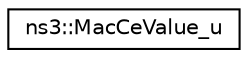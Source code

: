 digraph "Graphical Class Hierarchy"
{
 // LATEX_PDF_SIZE
  edge [fontname="Helvetica",fontsize="10",labelfontname="Helvetica",labelfontsize="10"];
  node [fontname="Helvetica",fontsize="10",shape=record];
  rankdir="LR";
  Node0 [label="ns3::MacCeValue_u",height=0.2,width=0.4,color="black", fillcolor="white", style="filled",URL="$structns3_1_1_mac_ce_value__u.html",tooltip="See section 4.3.15 macCEValue."];
}
